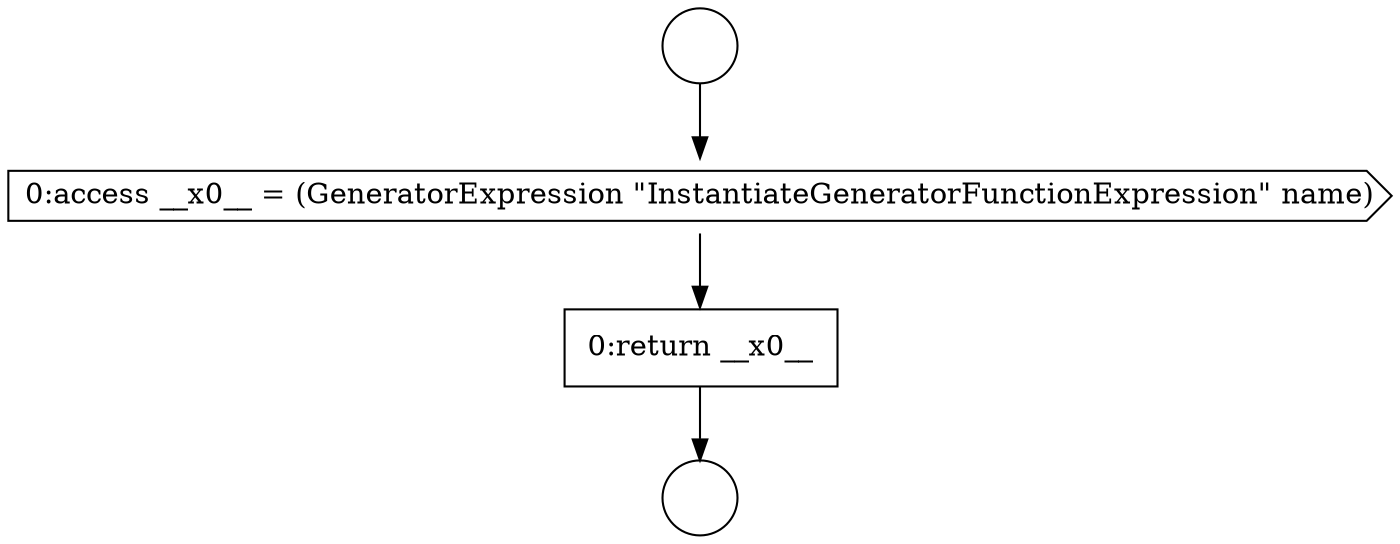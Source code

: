 digraph {
  node0 [shape=circle label=" " color="black" fillcolor="white" style=filled]
  node2 [shape=cds, label=<<font color="black">0:access __x0__ = (GeneratorExpression &quot;InstantiateGeneratorFunctionExpression&quot; name)</font>> color="black" fillcolor="white" style=filled]
  node3 [shape=none, margin=0, label=<<font color="black">
    <table border="0" cellborder="1" cellspacing="0" cellpadding="10">
      <tr><td align="left">0:return __x0__</td></tr>
    </table>
  </font>> color="black" fillcolor="white" style=filled]
  node1 [shape=circle label=" " color="black" fillcolor="white" style=filled]
  node0 -> node2 [ color="black"]
  node2 -> node3 [ color="black"]
  node3 -> node1 [ color="black"]
}
